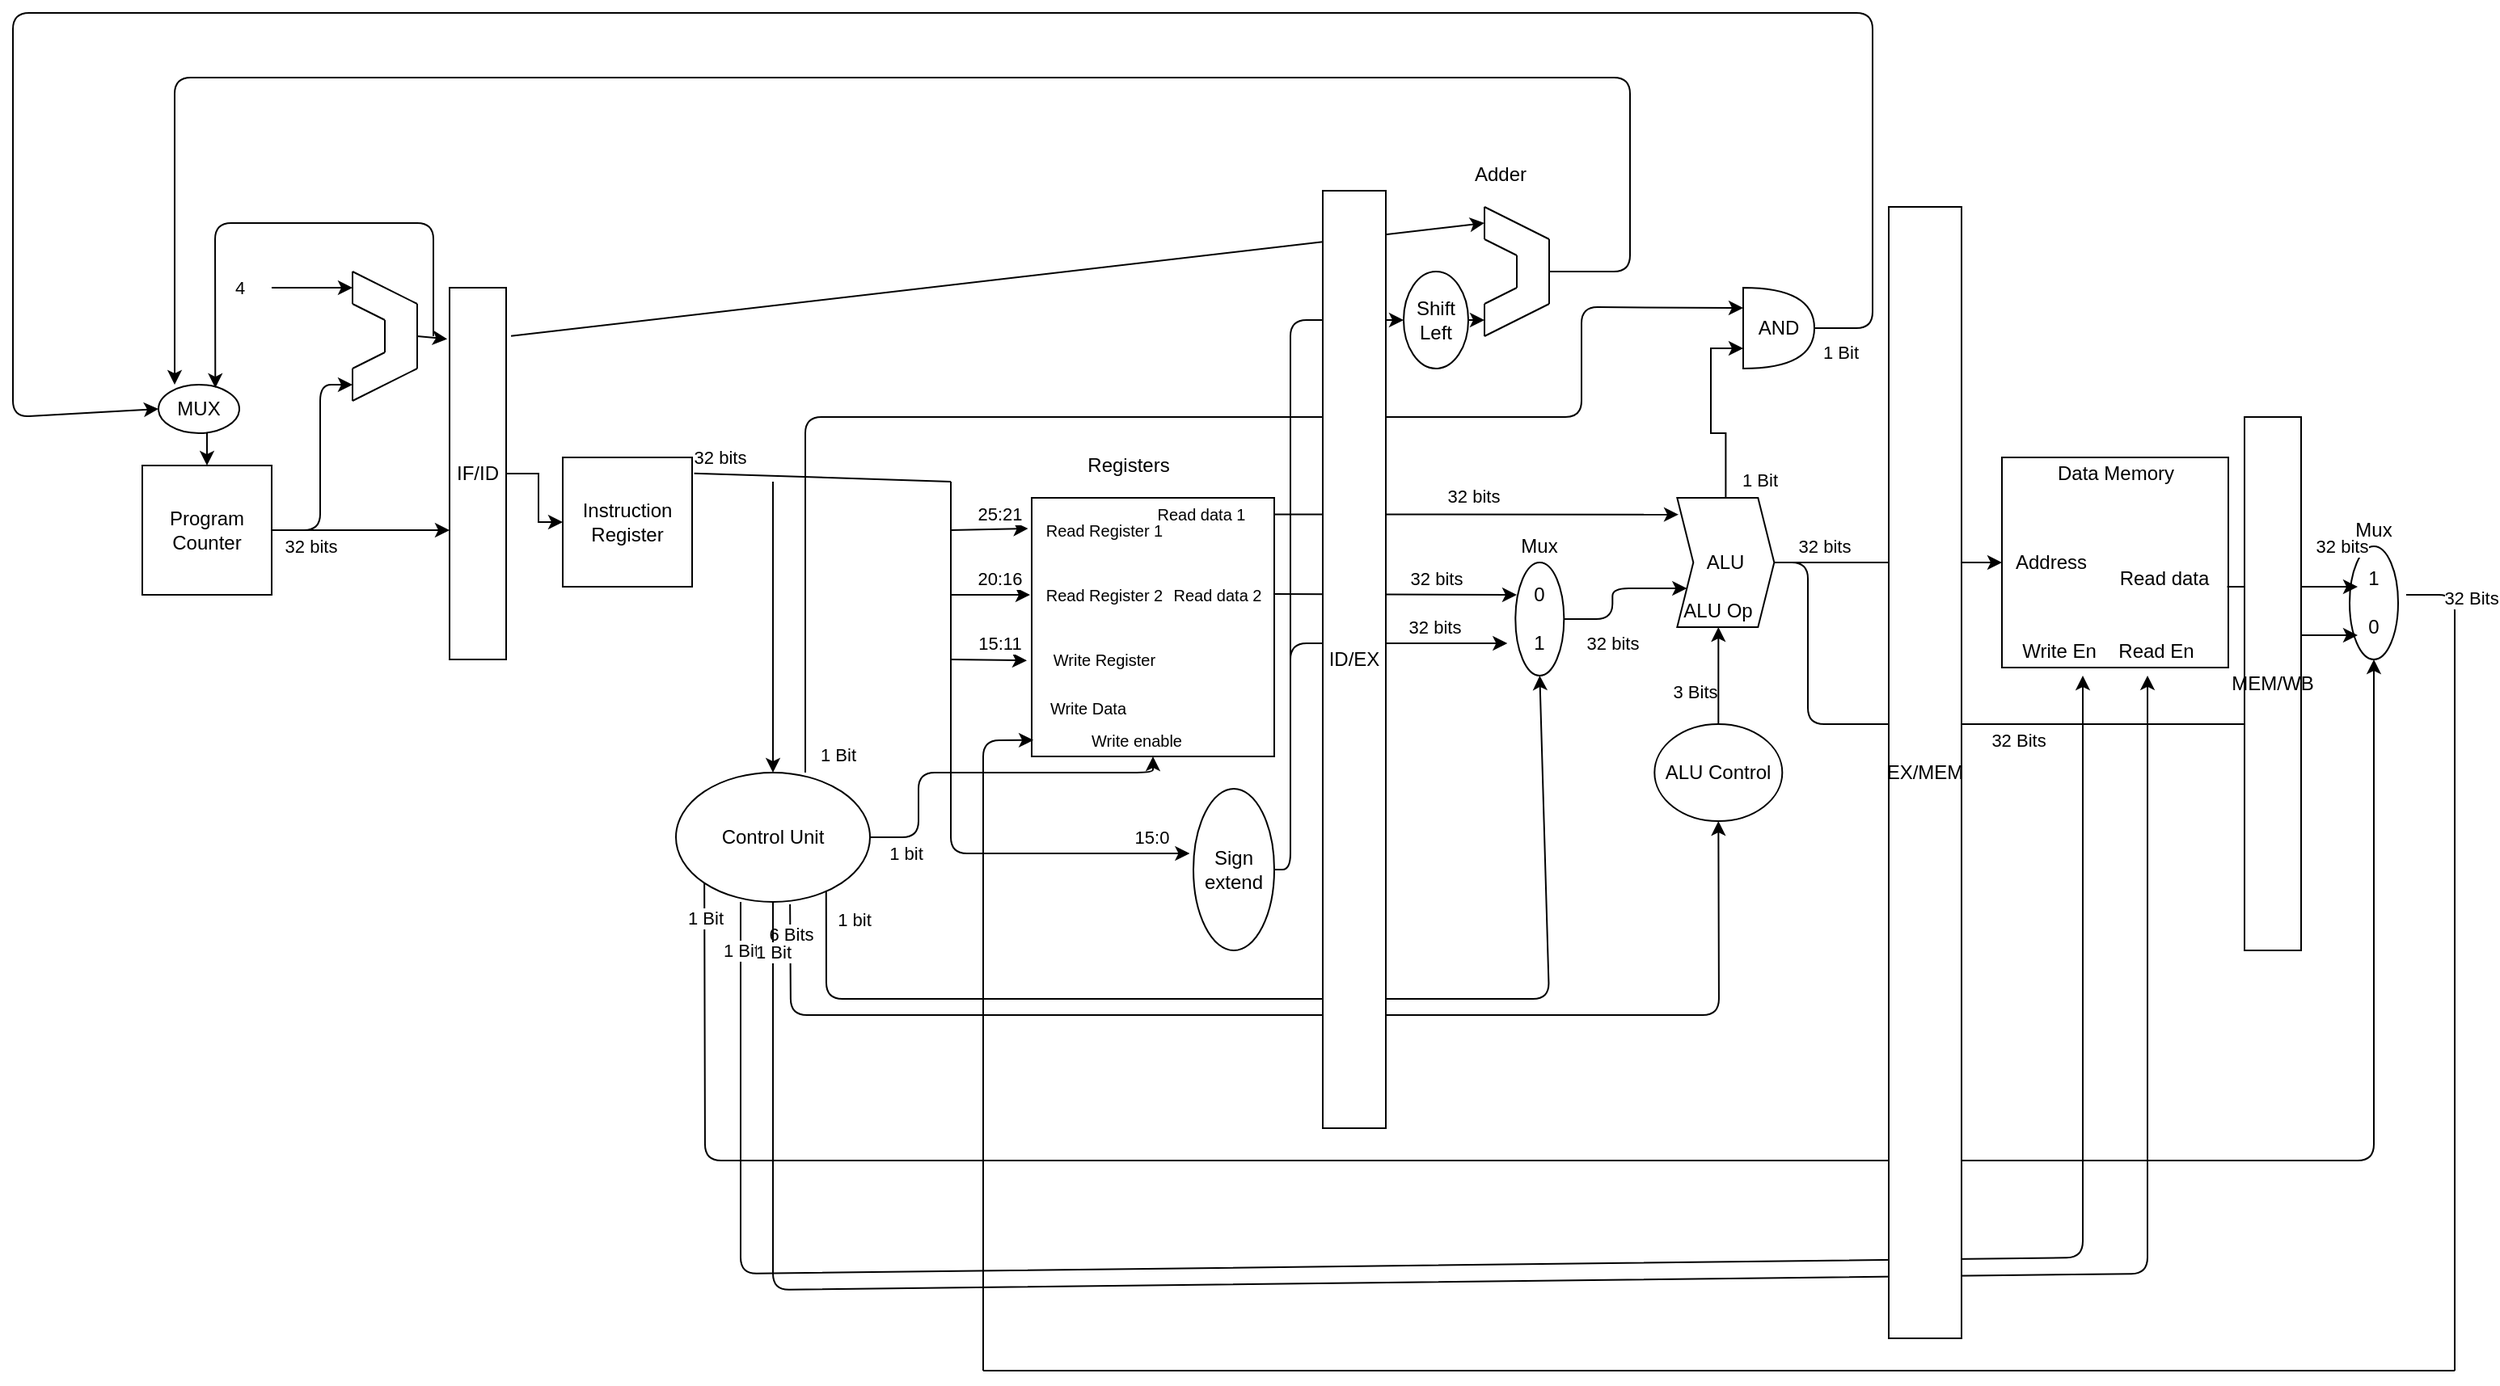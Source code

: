<mxfile version="14.5.1" type="device"><diagram id="SVr4sR4h1W709QfAQ_tH" name="Page-1"><mxGraphModel dx="896" dy="1511" grid="1" gridSize="10" guides="1" tooltips="1" connect="1" arrows="1" fold="1" page="1" pageScale="1" pageWidth="850" pageHeight="1100" math="0" shadow="0"><root><mxCell id="0"/><mxCell id="1" parent="0"/><mxCell id="RDFPD7hNgDQQlRQC7avV-3" value="" style="edgeStyle=orthogonalEdgeStyle;rounded=0;orthogonalLoop=1;jettySize=auto;html=1;" parent="1" source="RDFPD7hNgDQQlRQC7avV-1" edge="1"><mxGeometry relative="1" as="geometry"><mxPoint x="350" y="200" as="targetPoint"/></mxGeometry></mxCell><mxCell id="RDFPD7hNgDQQlRQC7avV-1" value="Program Counter" style="whiteSpace=wrap;html=1;aspect=fixed;" parent="1" vertex="1"><mxGeometry x="160" y="160" width="80" height="80" as="geometry"/></mxCell><mxCell id="RDFPD7hNgDQQlRQC7avV-2" value="Instruction Register" style="whiteSpace=wrap;html=1;aspect=fixed;" parent="1" vertex="1"><mxGeometry x="420" y="155" width="80" height="80" as="geometry"/></mxCell><mxCell id="RDFPD7hNgDQQlRQC7avV-17" value="" style="endArrow=classic;html=1;" parent="1" edge="1"><mxGeometry width="50" height="50" relative="1" as="geometry"><mxPoint x="240" y="200" as="sourcePoint"/><mxPoint x="290" y="110" as="targetPoint"/><Array as="points"><mxPoint x="270" y="200"/><mxPoint x="270" y="110"/></Array></mxGeometry></mxCell><mxCell id="RDFPD7hNgDQQlRQC7avV-21" value="32 bits" style="edgeLabel;html=1;align=center;verticalAlign=middle;resizable=0;points=[];" parent="RDFPD7hNgDQQlRQC7avV-17" vertex="1" connectable="0"><mxGeometry x="-0.915" y="1" relative="1" as="geometry"><mxPoint x="18" y="11" as="offset"/></mxGeometry></mxCell><mxCell id="keg0ub4f-fQDS-XUtLPf-1" value="" style="rounded=0;whiteSpace=wrap;html=1;" parent="1" vertex="1"><mxGeometry x="710" y="180" width="150" height="160" as="geometry"/></mxCell><mxCell id="keg0ub4f-fQDS-XUtLPf-9" value="32 bits" style="endArrow=none;html=1;exitX=1.016;exitY=0.123;exitDx=0;exitDy=0;exitPerimeter=0;" parent="1" source="RDFPD7hNgDQQlRQC7avV-2" edge="1"><mxGeometry x="-0.802" y="10" width="50" height="50" relative="1" as="geometry"><mxPoint x="530" y="200" as="sourcePoint"/><mxPoint x="660" y="170" as="targetPoint"/><mxPoint as="offset"/></mxGeometry></mxCell><mxCell id="keg0ub4f-fQDS-XUtLPf-11" value="" style="endArrow=none;html=1;" parent="1" edge="1"><mxGeometry width="50" height="50" relative="1" as="geometry"><mxPoint x="660" y="280" as="sourcePoint"/><mxPoint x="660" y="170" as="targetPoint"/></mxGeometry></mxCell><mxCell id="keg0ub4f-fQDS-XUtLPf-12" value="25:21" style="endArrow=classic;html=1;entryX=-0.015;entryY=0.119;entryDx=0;entryDy=0;entryPerimeter=0;" parent="1" target="keg0ub4f-fQDS-XUtLPf-1" edge="1"><mxGeometry x="0.253" y="9" width="50" height="50" relative="1" as="geometry"><mxPoint x="660" y="200" as="sourcePoint"/><mxPoint x="790" y="180" as="targetPoint"/><mxPoint as="offset"/></mxGeometry></mxCell><mxCell id="keg0ub4f-fQDS-XUtLPf-13" value="20:16" style="endArrow=classic;html=1;" parent="1" edge="1"><mxGeometry x="0.225" y="10" width="50" height="50" relative="1" as="geometry"><mxPoint x="660" y="240" as="sourcePoint"/><mxPoint x="709" y="240" as="targetPoint"/><Array as="points"/><mxPoint as="offset"/></mxGeometry></mxCell><mxCell id="keg0ub4f-fQDS-XUtLPf-14" value="15:11" style="endArrow=classic;html=1;entryX=-0.02;entryY=0.629;entryDx=0;entryDy=0;entryPerimeter=0;" parent="1" target="keg0ub4f-fQDS-XUtLPf-1" edge="1"><mxGeometry x="0.255" y="10" width="50" height="50" relative="1" as="geometry"><mxPoint x="660" y="280" as="sourcePoint"/><mxPoint x="719" y="250" as="targetPoint"/><Array as="points"/><mxPoint as="offset"/></mxGeometry></mxCell><mxCell id="keg0ub4f-fQDS-XUtLPf-15" value="" style="endArrow=classic;html=1;" parent="1" edge="1"><mxGeometry width="50" height="50" relative="1" as="geometry"><mxPoint x="550" y="170" as="sourcePoint"/><mxPoint x="550" y="350" as="targetPoint"/></mxGeometry></mxCell><mxCell id="keg0ub4f-fQDS-XUtLPf-16" value="Control Unit" style="ellipse;whiteSpace=wrap;html=1;" parent="1" vertex="1"><mxGeometry x="490" y="350" width="120" height="80" as="geometry"/></mxCell><mxCell id="keg0ub4f-fQDS-XUtLPf-19" value="&lt;font style=&quot;font-size: 10px&quot;&gt;Read Register 1&lt;/font&gt;" style="text;html=1;strokeColor=none;fillColor=none;align=center;verticalAlign=middle;whiteSpace=wrap;rounded=0;" parent="1" vertex="1"><mxGeometry x="710" y="190" width="90" height="20" as="geometry"/></mxCell><mxCell id="keg0ub4f-fQDS-XUtLPf-20" value="&lt;font style=&quot;font-size: 10px&quot;&gt;Read Register 2&lt;/font&gt;" style="text;html=1;strokeColor=none;fillColor=none;align=center;verticalAlign=middle;whiteSpace=wrap;rounded=0;" parent="1" vertex="1"><mxGeometry x="710" y="230" width="90" height="20" as="geometry"/></mxCell><mxCell id="keg0ub4f-fQDS-XUtLPf-21" value="Registers" style="text;html=1;strokeColor=none;fillColor=none;align=center;verticalAlign=middle;whiteSpace=wrap;rounded=0;" parent="1" vertex="1"><mxGeometry x="725" y="150" width="90" height="20" as="geometry"/></mxCell><mxCell id="keg0ub4f-fQDS-XUtLPf-22" value="&lt;font style=&quot;font-size: 10px&quot;&gt;Write Register&lt;/font&gt;" style="text;html=1;strokeColor=none;fillColor=none;align=center;verticalAlign=middle;whiteSpace=wrap;rounded=0;" parent="1" vertex="1"><mxGeometry x="710" y="270" width="90" height="20" as="geometry"/></mxCell><mxCell id="keg0ub4f-fQDS-XUtLPf-24" value="Sign extend" style="ellipse;whiteSpace=wrap;html=1;" parent="1" vertex="1"><mxGeometry x="810" y="360" width="50" height="100" as="geometry"/></mxCell><mxCell id="keg0ub4f-fQDS-XUtLPf-25" value="15:0" style="endArrow=classic;html=1;entryX=-0.046;entryY=0.4;entryDx=0;entryDy=0;entryPerimeter=0;" parent="1" target="keg0ub4f-fQDS-XUtLPf-24" edge="1"><mxGeometry x="0.821" y="10" width="50" height="50" relative="1" as="geometry"><mxPoint x="660" y="280" as="sourcePoint"/><mxPoint x="720" y="390" as="targetPoint"/><Array as="points"><mxPoint x="660" y="400"/></Array><mxPoint as="offset"/></mxGeometry></mxCell><mxCell id="keg0ub4f-fQDS-XUtLPf-27" value="" style="ellipse;whiteSpace=wrap;html=1;" parent="1" vertex="1"><mxGeometry x="1009.16" y="220" width="30" height="70" as="geometry"/></mxCell><mxCell id="keg0ub4f-fQDS-XUtLPf-29" value="32 bits" style="endArrow=classic;html=1;exitX=1;exitY=0.5;exitDx=0;exitDy=0;entryX=0;entryY=0.5;entryDx=0;entryDy=0;" parent="1" source="keg0ub4f-fQDS-XUtLPf-24" target="keg0ub4f-fQDS-XUtLPf-30" edge="1"><mxGeometry x="0.677" y="10" width="50" height="50" relative="1" as="geometry"><mxPoint x="870" y="400" as="sourcePoint"/><mxPoint x="930" y="270" as="targetPoint"/><Array as="points"><mxPoint x="870" y="410"/><mxPoint x="870" y="270"/></Array><mxPoint as="offset"/></mxGeometry></mxCell><mxCell id="keg0ub4f-fQDS-XUtLPf-30" value="1" style="text;html=1;strokeColor=none;fillColor=none;align=center;verticalAlign=middle;whiteSpace=wrap;rounded=0;" parent="1" vertex="1"><mxGeometry x="1004.16" y="260" width="40" height="20" as="geometry"/></mxCell><mxCell id="keg0ub4f-fQDS-XUtLPf-32" value="0" style="text;html=1;strokeColor=none;fillColor=none;align=center;verticalAlign=middle;whiteSpace=wrap;rounded=0;" parent="1" vertex="1"><mxGeometry x="1004.16" y="230" width="40" height="20" as="geometry"/></mxCell><mxCell id="keg0ub4f-fQDS-XUtLPf-33" value="Mux" style="text;html=1;strokeColor=none;fillColor=none;align=center;verticalAlign=middle;whiteSpace=wrap;rounded=0;" parent="1" vertex="1"><mxGeometry x="1004.16" y="200" width="40" height="20" as="geometry"/></mxCell><mxCell id="keg0ub4f-fQDS-XUtLPf-35" value="&lt;font style=&quot;font-size: 10px&quot;&gt;Write Data&lt;/font&gt;" style="text;html=1;strokeColor=none;fillColor=none;align=center;verticalAlign=middle;whiteSpace=wrap;rounded=0;" parent="1" vertex="1"><mxGeometry x="700" y="300" width="90" height="20" as="geometry"/></mxCell><mxCell id="keg0ub4f-fQDS-XUtLPf-36" value="1 bit" style="endArrow=classic;html=1;exitX=1;exitY=0.5;exitDx=0;exitDy=0;entryX=0.5;entryY=1;entryDx=0;entryDy=0;" parent="1" source="keg0ub4f-fQDS-XUtLPf-16" target="keg0ub4f-fQDS-XUtLPf-1" edge="1"><mxGeometry x="-0.809" y="-10" width="50" height="50" relative="1" as="geometry"><mxPoint x="610" y="500" as="sourcePoint"/><mxPoint x="660" y="450" as="targetPoint"/><Array as="points"><mxPoint x="640" y="390"/><mxPoint x="640" y="350"/><mxPoint x="785" y="350"/></Array><mxPoint as="offset"/></mxGeometry></mxCell><mxCell id="keg0ub4f-fQDS-XUtLPf-37" value="&lt;font style=&quot;font-size: 10px&quot;&gt;Write enable&lt;/font&gt;" style="text;html=1;strokeColor=none;fillColor=none;align=center;verticalAlign=middle;whiteSpace=wrap;rounded=0;" parent="1" vertex="1"><mxGeometry x="730" y="320" width="90" height="20" as="geometry"/></mxCell><mxCell id="d3TmzGqgVmGgssIbig9e-62" value="1 Bit" style="edgeStyle=orthogonalEdgeStyle;rounded=0;orthogonalLoop=1;jettySize=auto;html=1;entryX=0;entryY=0.75;entryDx=0;entryDy=0;entryPerimeter=0;" parent="1" source="keg0ub4f-fQDS-XUtLPf-38" target="d3TmzGqgVmGgssIbig9e-61" edge="1"><mxGeometry x="-0.836" y="-21" relative="1" as="geometry"><Array as="points"><mxPoint x="1139" y="140"/><mxPoint x="1130" y="140"/><mxPoint x="1130" y="88"/></Array><mxPoint y="-1" as="offset"/></mxGeometry></mxCell><mxCell id="keg0ub4f-fQDS-XUtLPf-38" value="ALU" style="shape=step;perimeter=stepPerimeter;whiteSpace=wrap;html=1;fixedSize=1;size=10;" parent="1" vertex="1"><mxGeometry x="1109.16" y="180" width="60" height="80" as="geometry"/></mxCell><mxCell id="keg0ub4f-fQDS-XUtLPf-39" value="32 bits" style="endArrow=classic;html=1;exitX=1;exitY=0.5;exitDx=0;exitDy=0;entryX=0;entryY=0.75;entryDx=0;entryDy=0;" parent="1" source="keg0ub4f-fQDS-XUtLPf-27" target="keg0ub4f-fQDS-XUtLPf-38" edge="1"><mxGeometry x="-0.368" y="-15" width="50" height="50" relative="1" as="geometry"><mxPoint x="1049.16" y="350" as="sourcePoint"/><mxPoint x="1099.16" y="300" as="targetPoint"/><Array as="points"><mxPoint x="1069.16" y="255"/><mxPoint x="1069.16" y="236"/></Array><mxPoint x="-15" y="15" as="offset"/></mxGeometry></mxCell><mxCell id="keg0ub4f-fQDS-XUtLPf-40" value="32 bits" style="endArrow=classic;html=1;exitX=1.002;exitY=0.064;exitDx=0;exitDy=0;exitPerimeter=0;entryX=0.014;entryY=0.129;entryDx=0;entryDy=0;entryPerimeter=0;" parent="1" source="keg0ub4f-fQDS-XUtLPf-1" target="keg0ub4f-fQDS-XUtLPf-38" edge="1"><mxGeometry x="-0.019" y="11" width="50" height="50" relative="1" as="geometry"><mxPoint x="912.28" y="191.36" as="sourcePoint"/><mxPoint x="1039.16" y="150" as="targetPoint"/><mxPoint as="offset"/></mxGeometry></mxCell><mxCell id="keg0ub4f-fQDS-XUtLPf-42" value="1 bit" style="endArrow=classic;html=1;entryX=0.5;entryY=1;entryDx=0;entryDy=0;exitX=0.774;exitY=0.918;exitDx=0;exitDy=0;exitPerimeter=0;" parent="1" source="keg0ub4f-fQDS-XUtLPf-16" target="keg0ub4f-fQDS-XUtLPf-27" edge="1"><mxGeometry x="-0.95" y="17" width="50" height="50" relative="1" as="geometry"><mxPoint x="560" y="530" as="sourcePoint"/><mxPoint x="610" y="480" as="targetPoint"/><Array as="points"><mxPoint x="583" y="490"/><mxPoint x="945" y="490"/><mxPoint x="1030" y="490"/></Array><mxPoint as="offset"/></mxGeometry></mxCell><mxCell id="keg0ub4f-fQDS-XUtLPf-43" value="32 bits" style="endArrow=classic;html=1;exitX=1.002;exitY=0.064;exitDx=0;exitDy=0;exitPerimeter=0;" parent="1" edge="1"><mxGeometry x="0.335" y="10" width="50" height="50" relative="1" as="geometry"><mxPoint x="859.46" y="239.5" as="sourcePoint"/><mxPoint x="1010" y="240" as="targetPoint"/><mxPoint as="offset"/></mxGeometry></mxCell><mxCell id="keg0ub4f-fQDS-XUtLPf-44" style="edgeStyle=orthogonalEdgeStyle;rounded=0;orthogonalLoop=1;jettySize=auto;html=1;exitX=0.5;exitY=1;exitDx=0;exitDy=0;" parent="1" source="keg0ub4f-fQDS-XUtLPf-22" target="keg0ub4f-fQDS-XUtLPf-22" edge="1"><mxGeometry relative="1" as="geometry"/></mxCell><mxCell id="keg0ub4f-fQDS-XUtLPf-45" value="&lt;font style=&quot;font-size: 10px&quot;&gt;Read data 1&lt;br&gt;&lt;/font&gt;" style="text;html=1;strokeColor=none;fillColor=none;align=center;verticalAlign=middle;whiteSpace=wrap;rounded=0;" parent="1" vertex="1"><mxGeometry x="770" y="180" width="90" height="20" as="geometry"/></mxCell><mxCell id="keg0ub4f-fQDS-XUtLPf-46" value="&lt;font style=&quot;font-size: 10px&quot;&gt;Read data 2&lt;br&gt;&lt;/font&gt;" style="text;html=1;strokeColor=none;fillColor=none;align=center;verticalAlign=middle;whiteSpace=wrap;rounded=0;" parent="1" vertex="1"><mxGeometry x="780" y="230" width="90" height="20" as="geometry"/></mxCell><mxCell id="keg0ub4f-fQDS-XUtLPf-47" value="ALU Op" style="text;html=1;strokeColor=none;fillColor=none;align=center;verticalAlign=middle;whiteSpace=wrap;rounded=0;" parent="1" vertex="1"><mxGeometry x="1109.16" y="240" width="51" height="20" as="geometry"/></mxCell><mxCell id="keg0ub4f-fQDS-XUtLPf-48" value="6 Bits" style="endArrow=classic;html=1;exitX=0.588;exitY=1.018;exitDx=0;exitDy=0;exitPerimeter=0;entryX=0.5;entryY=1;entryDx=0;entryDy=0;" parent="1" source="keg0ub4f-fQDS-XUtLPf-16" target="d3TmzGqgVmGgssIbig9e-59" edge="1"><mxGeometry x="-0.951" width="50" height="50" relative="1" as="geometry"><mxPoint x="500" y="520" as="sourcePoint"/><mxPoint x="1135" y="400" as="targetPoint"/><Array as="points"><mxPoint x="561" y="500"/><mxPoint x="1135" y="500"/></Array><mxPoint as="offset"/></mxGeometry></mxCell><mxCell id="8Smd1Z_FGX0ECVC7etG4-1" value="" style="rounded=0;whiteSpace=wrap;html=1;" parent="1" vertex="1"><mxGeometry x="1310" y="155" width="140" height="130" as="geometry"/></mxCell><mxCell id="8Smd1Z_FGX0ECVC7etG4-2" value="32 bits" style="endArrow=classic;html=1;entryX=0;entryY=0.5;entryDx=0;entryDy=0;" parent="1" target="8Smd1Z_FGX0ECVC7etG4-1" edge="1"><mxGeometry x="-0.692" y="10" width="50" height="50" relative="1" as="geometry"><mxPoint x="1180" y="220" as="sourcePoint"/><mxPoint x="1310" y="300" as="targetPoint"/><mxPoint as="offset"/></mxGeometry></mxCell><mxCell id="8Smd1Z_FGX0ECVC7etG4-3" value="" style="ellipse;whiteSpace=wrap;html=1;" parent="1" vertex="1"><mxGeometry x="1525" y="210" width="30" height="70" as="geometry"/></mxCell><mxCell id="8Smd1Z_FGX0ECVC7etG4-4" value="0" style="text;html=1;strokeColor=none;fillColor=none;align=center;verticalAlign=middle;whiteSpace=wrap;rounded=0;" parent="1" vertex="1"><mxGeometry x="1520" y="250" width="40" height="20" as="geometry"/></mxCell><mxCell id="8Smd1Z_FGX0ECVC7etG4-5" value="1" style="text;html=1;strokeColor=none;fillColor=none;align=center;verticalAlign=middle;whiteSpace=wrap;rounded=0;" parent="1" vertex="1"><mxGeometry x="1520" y="220" width="40" height="20" as="geometry"/></mxCell><mxCell id="8Smd1Z_FGX0ECVC7etG4-6" value="32 Bits" style="endArrow=classic;html=1;exitX=1;exitY=0.5;exitDx=0;exitDy=0;" parent="1" source="keg0ub4f-fQDS-XUtLPf-38" edge="1"><mxGeometry x="-0.028" y="-10" width="50" height="50" relative="1" as="geometry"><mxPoint x="1190" y="320" as="sourcePoint"/><mxPoint x="1530" y="265" as="targetPoint"/><Array as="points"><mxPoint x="1190" y="220"/><mxPoint x="1190" y="320"/><mxPoint x="1480" y="320"/><mxPoint x="1480" y="265"/></Array><mxPoint as="offset"/></mxGeometry></mxCell><mxCell id="8Smd1Z_FGX0ECVC7etG4-7" value="32 bits" style="endArrow=classic;html=1;exitX=0.995;exitY=0.615;exitDx=0;exitDy=0;exitPerimeter=0;" parent="1" source="8Smd1Z_FGX0ECVC7etG4-1" edge="1"><mxGeometry x="0.752" y="25" width="50" height="50" relative="1" as="geometry"><mxPoint x="1455" y="235" as="sourcePoint"/><mxPoint x="1530" y="235" as="targetPoint"/><mxPoint as="offset"/></mxGeometry></mxCell><mxCell id="8Smd1Z_FGX0ECVC7etG4-8" value="Address" style="text;html=1;resizable=0;autosize=1;align=center;verticalAlign=middle;points=[];fillColor=none;strokeColor=none;rounded=0;" parent="1" vertex="1"><mxGeometry x="1310" y="210" width="60" height="20" as="geometry"/></mxCell><mxCell id="8Smd1Z_FGX0ECVC7etG4-9" value="Data Memory" style="text;html=1;resizable=0;autosize=1;align=center;verticalAlign=middle;points=[];fillColor=none;strokeColor=none;rounded=0;" parent="1" vertex="1"><mxGeometry x="1335" y="155" width="90" height="20" as="geometry"/></mxCell><mxCell id="8Smd1Z_FGX0ECVC7etG4-10" value="Read data" style="text;html=1;resizable=0;autosize=1;align=center;verticalAlign=middle;points=[];fillColor=none;strokeColor=none;rounded=0;" parent="1" vertex="1"><mxGeometry x="1375" y="220" width="70" height="20" as="geometry"/></mxCell><mxCell id="8Smd1Z_FGX0ECVC7etG4-12" value="Mux" style="text;html=1;strokeColor=none;fillColor=none;align=center;verticalAlign=middle;whiteSpace=wrap;rounded=0;" parent="1" vertex="1"><mxGeometry x="1520" y="190" width="40" height="20" as="geometry"/></mxCell><mxCell id="8Smd1Z_FGX0ECVC7etG4-14" value="32 Bits" style="endArrow=none;html=1;" parent="1" edge="1"><mxGeometry x="-0.875" y="10" width="50" height="50" relative="1" as="geometry"><mxPoint x="1560" y="240" as="sourcePoint"/><mxPoint x="1590" y="720" as="targetPoint"/><Array as="points"><mxPoint x="1590" y="240"/></Array><mxPoint as="offset"/></mxGeometry></mxCell><mxCell id="d3TmzGqgVmGgssIbig9e-1" value="" style="endArrow=none;html=1;" parent="1" edge="1"><mxGeometry width="50" height="50" relative="1" as="geometry"><mxPoint x="680" y="720" as="sourcePoint"/><mxPoint x="1590" y="720" as="targetPoint"/></mxGeometry></mxCell><mxCell id="d3TmzGqgVmGgssIbig9e-2" value="" style="endArrow=classic;html=1;entryX=0.007;entryY=0.937;entryDx=0;entryDy=0;entryPerimeter=0;" parent="1" target="keg0ub4f-fQDS-XUtLPf-1" edge="1"><mxGeometry width="50" height="50" relative="1" as="geometry"><mxPoint x="680" y="720" as="sourcePoint"/><mxPoint x="690" y="320" as="targetPoint"/><Array as="points"><mxPoint x="680" y="330"/></Array></mxGeometry></mxCell><mxCell id="d3TmzGqgVmGgssIbig9e-4" value="Shift Left" style="ellipse;whiteSpace=wrap;html=1;" parent="1" vertex="1"><mxGeometry x="940" y="40" width="40" height="60" as="geometry"/></mxCell><mxCell id="d3TmzGqgVmGgssIbig9e-5" value="" style="endArrow=classic;html=1;entryX=0;entryY=0.5;entryDx=0;entryDy=0;" parent="1" target="d3TmzGqgVmGgssIbig9e-4" edge="1"><mxGeometry width="50" height="50" relative="1" as="geometry"><mxPoint x="870" y="280" as="sourcePoint"/><mxPoint x="910" y="89" as="targetPoint"/><Array as="points"><mxPoint x="870" y="70"/></Array></mxGeometry></mxCell><mxCell id="d3TmzGqgVmGgssIbig9e-43" value="" style="group" parent="1" vertex="1" connectable="0"><mxGeometry x="990" width="40" height="80" as="geometry"/></mxCell><mxCell id="d3TmzGqgVmGgssIbig9e-44" value="" style="endArrow=none;html=1;" parent="d3TmzGqgVmGgssIbig9e-43" edge="1"><mxGeometry width="50" height="50" relative="1" as="geometry"><mxPoint y="20" as="sourcePoint"/><mxPoint as="targetPoint"/></mxGeometry></mxCell><mxCell id="d3TmzGqgVmGgssIbig9e-45" value="" style="endArrow=none;html=1;" parent="d3TmzGqgVmGgssIbig9e-43" edge="1"><mxGeometry width="50" height="50" relative="1" as="geometry"><mxPoint y="80" as="sourcePoint"/><mxPoint y="60" as="targetPoint"/></mxGeometry></mxCell><mxCell id="d3TmzGqgVmGgssIbig9e-46" value="" style="endArrow=none;html=1;" parent="d3TmzGqgVmGgssIbig9e-43" edge="1"><mxGeometry width="50" height="50" relative="1" as="geometry"><mxPoint y="80" as="sourcePoint"/><mxPoint x="40" y="60" as="targetPoint"/></mxGeometry></mxCell><mxCell id="d3TmzGqgVmGgssIbig9e-47" value="" style="endArrow=none;html=1;" parent="d3TmzGqgVmGgssIbig9e-43" edge="1"><mxGeometry width="50" height="50" relative="1" as="geometry"><mxPoint as="sourcePoint"/><mxPoint x="40" y="20" as="targetPoint"/></mxGeometry></mxCell><mxCell id="d3TmzGqgVmGgssIbig9e-48" value="" style="endArrow=none;html=1;" parent="d3TmzGqgVmGgssIbig9e-43" edge="1"><mxGeometry width="50" height="50" relative="1" as="geometry"><mxPoint x="40" y="60" as="sourcePoint"/><mxPoint x="40" y="20" as="targetPoint"/></mxGeometry></mxCell><mxCell id="d3TmzGqgVmGgssIbig9e-49" value="" style="endArrow=none;html=1;" parent="d3TmzGqgVmGgssIbig9e-43" edge="1"><mxGeometry width="50" height="50" relative="1" as="geometry"><mxPoint y="60" as="sourcePoint"/><mxPoint x="20" y="50" as="targetPoint"/></mxGeometry></mxCell><mxCell id="d3TmzGqgVmGgssIbig9e-50" value="" style="endArrow=none;html=1;" parent="d3TmzGqgVmGgssIbig9e-43" edge="1"><mxGeometry width="50" height="50" relative="1" as="geometry"><mxPoint x="20" y="30" as="sourcePoint"/><mxPoint y="20" as="targetPoint"/></mxGeometry></mxCell><mxCell id="d3TmzGqgVmGgssIbig9e-51" value="" style="endArrow=none;html=1;" parent="d3TmzGqgVmGgssIbig9e-43" edge="1"><mxGeometry width="50" height="50" relative="1" as="geometry"><mxPoint x="20" y="50" as="sourcePoint"/><mxPoint x="20" y="30" as="targetPoint"/></mxGeometry></mxCell><mxCell id="d3TmzGqgVmGgssIbig9e-52" value="" style="endArrow=classic;html=1;exitX=1;exitY=0.5;exitDx=0;exitDy=0;" parent="1" source="d3TmzGqgVmGgssIbig9e-4" edge="1"><mxGeometry width="50" height="50" relative="1" as="geometry"><mxPoint x="970" y="150" as="sourcePoint"/><mxPoint x="990" y="70" as="targetPoint"/></mxGeometry></mxCell><mxCell id="d3TmzGqgVmGgssIbig9e-53" value="" style="endArrow=classic;html=1;exitX=1.086;exitY=0.13;exitDx=0;exitDy=0;exitPerimeter=0;" parent="1" edge="1" source="C8vuiPEXw2SXAJq8kols-2"><mxGeometry width="50" height="50" relative="1" as="geometry"><mxPoint x="540" y="20" as="sourcePoint"/><mxPoint x="990" y="10" as="targetPoint"/></mxGeometry></mxCell><mxCell id="d3TmzGqgVmGgssIbig9e-54" value="Adder" style="text;html=1;strokeColor=none;fillColor=none;align=center;verticalAlign=middle;whiteSpace=wrap;rounded=0;" parent="1" vertex="1"><mxGeometry x="980" y="-30" width="40" height="20" as="geometry"/></mxCell><mxCell id="d3TmzGqgVmGgssIbig9e-55" value="" style="endArrow=classic;html=1;" parent="1" edge="1"><mxGeometry width="50" height="50" relative="1" as="geometry"><mxPoint x="1030" y="40" as="sourcePoint"/><mxPoint x="180" y="110" as="targetPoint"/><Array as="points"><mxPoint x="1080" y="40"/><mxPoint x="1080" y="-80"/><mxPoint x="180" y="-80"/></Array></mxGeometry></mxCell><mxCell id="d3TmzGqgVmGgssIbig9e-56" value="MUX" style="ellipse;whiteSpace=wrap;html=1;" parent="1" vertex="1"><mxGeometry x="170" y="110" width="50" height="30" as="geometry"/></mxCell><mxCell id="d3TmzGqgVmGgssIbig9e-57" value="" style="endArrow=classic;html=1;entryX=0.5;entryY=0;entryDx=0;entryDy=0;" parent="1" target="RDFPD7hNgDQQlRQC7avV-1" edge="1"><mxGeometry width="50" height="50" relative="1" as="geometry"><mxPoint x="200" y="140" as="sourcePoint"/><mxPoint x="130" y="110" as="targetPoint"/></mxGeometry></mxCell><mxCell id="d3TmzGqgVmGgssIbig9e-60" value="3 Bits" style="edgeStyle=orthogonalEdgeStyle;rounded=0;orthogonalLoop=1;jettySize=auto;html=1;" parent="1" source="d3TmzGqgVmGgssIbig9e-59" target="keg0ub4f-fQDS-XUtLPf-47" edge="1"><mxGeometry x="-0.333" y="15" relative="1" as="geometry"><mxPoint as="offset"/></mxGeometry></mxCell><mxCell id="d3TmzGqgVmGgssIbig9e-59" value="ALU Control" style="ellipse;whiteSpace=wrap;html=1;" parent="1" vertex="1"><mxGeometry x="1095.16" y="320" width="79" height="60" as="geometry"/></mxCell><mxCell id="d3TmzGqgVmGgssIbig9e-61" value="AND" style="shape=or;whiteSpace=wrap;html=1;" parent="1" vertex="1"><mxGeometry x="1150" y="50" width="44" height="50" as="geometry"/></mxCell><mxCell id="d3TmzGqgVmGgssIbig9e-63" value="1 Bit" style="endArrow=classic;html=1;entryX=0;entryY=0.25;entryDx=0;entryDy=0;entryPerimeter=0;" parent="1" target="d3TmzGqgVmGgssIbig9e-61" edge="1"><mxGeometry x="-0.977" y="-20" width="50" height="50" relative="1" as="geometry"><mxPoint x="570" y="350" as="sourcePoint"/><mxPoint x="1060" y="120" as="targetPoint"/><Array as="points"><mxPoint x="570" y="130"/><mxPoint x="1050" y="130"/><mxPoint x="1050" y="62"/></Array><mxPoint y="-1" as="offset"/></mxGeometry></mxCell><mxCell id="d3TmzGqgVmGgssIbig9e-64" value="1 Bit" style="endArrow=classic;html=1;exitX=1;exitY=0.5;exitDx=0;exitDy=0;exitPerimeter=0;entryX=0;entryY=0.5;entryDx=0;entryDy=0;" parent="1" source="d3TmzGqgVmGgssIbig9e-61" target="d3TmzGqgVmGgssIbig9e-56" edge="1"><mxGeometry x="-0.982" y="-15" width="50" height="50" relative="1" as="geometry"><mxPoint x="1240" y="100" as="sourcePoint"/><mxPoint x="80" y="120" as="targetPoint"/><Array as="points"><mxPoint x="1230" y="75"/><mxPoint x="1230" y="-120"/><mxPoint x="80" y="-120"/><mxPoint x="80" y="130"/></Array><mxPoint as="offset"/></mxGeometry></mxCell><mxCell id="d3TmzGqgVmGgssIbig9e-67" value="1 Bit" style="endArrow=classic;html=1;exitX=0;exitY=1;exitDx=0;exitDy=0;entryX=0.5;entryY=1;entryDx=0;entryDy=0;" parent="1" source="keg0ub4f-fQDS-XUtLPf-16" target="8Smd1Z_FGX0ECVC7etG4-3" edge="1"><mxGeometry x="-0.971" width="50" height="50" relative="1" as="geometry"><mxPoint x="470" y="550" as="sourcePoint"/><mxPoint x="1540" y="590" as="targetPoint"/><Array as="points"><mxPoint x="508" y="590"/><mxPoint x="1540" y="590"/></Array><mxPoint as="offset"/></mxGeometry></mxCell><mxCell id="d3TmzGqgVmGgssIbig9e-68" value="1 Bit" style="endArrow=classic;html=1;" parent="1" edge="1"><mxGeometry x="-0.958" width="50" height="50" relative="1" as="geometry"><mxPoint x="530" y="430" as="sourcePoint"/><mxPoint x="1360" y="290" as="targetPoint"/><Array as="points"><mxPoint x="530" y="660"/><mxPoint x="1360" y="650"/></Array><mxPoint as="offset"/></mxGeometry></mxCell><mxCell id="d3TmzGqgVmGgssIbig9e-69" value="Write En" style="text;html=1;resizable=0;autosize=1;align=center;verticalAlign=middle;points=[];fillColor=none;strokeColor=none;rounded=0;" parent="1" vertex="1"><mxGeometry x="1315" y="265" width="60" height="20" as="geometry"/></mxCell><mxCell id="d3TmzGqgVmGgssIbig9e-70" value="1 Bit" style="endArrow=classic;html=1;exitX=0.5;exitY=1;exitDx=0;exitDy=0;entryX=0.643;entryY=1.038;entryDx=0;entryDy=0;entryPerimeter=0;" parent="1" source="keg0ub4f-fQDS-XUtLPf-16" target="8Smd1Z_FGX0ECVC7etG4-1" edge="1"><mxGeometry x="-0.958" width="50" height="50" relative="1" as="geometry"><mxPoint x="540" y="440" as="sourcePoint"/><mxPoint x="1370" y="300" as="targetPoint"/><Array as="points"><mxPoint x="550" y="670"/><mxPoint x="1400" y="660"/></Array><mxPoint as="offset"/></mxGeometry></mxCell><mxCell id="d3TmzGqgVmGgssIbig9e-71" value="Read En" style="text;html=1;resizable=0;autosize=1;align=center;verticalAlign=middle;points=[];fillColor=none;strokeColor=none;rounded=0;" parent="1" vertex="1"><mxGeometry x="1375" y="265" width="60" height="20" as="geometry"/></mxCell><mxCell id="C8vuiPEXw2SXAJq8kols-1" value="" style="group" vertex="1" connectable="0" parent="1"><mxGeometry x="240" y="40" width="90" height="80" as="geometry"/></mxCell><mxCell id="RDFPD7hNgDQQlRQC7avV-18" value="4" style="endArrow=classic;html=1;" parent="C8vuiPEXw2SXAJq8kols-1" edge="1"><mxGeometry x="-1" y="-20" width="50" height="50" relative="1" as="geometry"><mxPoint y="10" as="sourcePoint"/><mxPoint x="50" y="10" as="targetPoint"/><mxPoint x="-20" y="-20" as="offset"/></mxGeometry></mxCell><mxCell id="d3TmzGqgVmGgssIbig9e-6" value="" style="group" parent="C8vuiPEXw2SXAJq8kols-1" vertex="1" connectable="0"><mxGeometry x="50" width="40" height="80" as="geometry"/></mxCell><mxCell id="RDFPD7hNgDQQlRQC7avV-9" value="" style="endArrow=none;html=1;" parent="d3TmzGqgVmGgssIbig9e-6" edge="1"><mxGeometry width="50" height="50" relative="1" as="geometry"><mxPoint y="20" as="sourcePoint"/><mxPoint as="targetPoint"/></mxGeometry></mxCell><mxCell id="RDFPD7hNgDQQlRQC7avV-10" value="" style="endArrow=none;html=1;" parent="d3TmzGqgVmGgssIbig9e-6" edge="1"><mxGeometry width="50" height="50" relative="1" as="geometry"><mxPoint y="80" as="sourcePoint"/><mxPoint y="60" as="targetPoint"/></mxGeometry></mxCell><mxCell id="RDFPD7hNgDQQlRQC7avV-11" value="" style="endArrow=none;html=1;" parent="d3TmzGqgVmGgssIbig9e-6" edge="1"><mxGeometry width="50" height="50" relative="1" as="geometry"><mxPoint y="80" as="sourcePoint"/><mxPoint x="40" y="60" as="targetPoint"/></mxGeometry></mxCell><mxCell id="RDFPD7hNgDQQlRQC7avV-12" value="" style="endArrow=none;html=1;" parent="d3TmzGqgVmGgssIbig9e-6" edge="1"><mxGeometry width="50" height="50" relative="1" as="geometry"><mxPoint as="sourcePoint"/><mxPoint x="40" y="20" as="targetPoint"/></mxGeometry></mxCell><mxCell id="RDFPD7hNgDQQlRQC7avV-13" value="" style="endArrow=none;html=1;" parent="d3TmzGqgVmGgssIbig9e-6" edge="1"><mxGeometry width="50" height="50" relative="1" as="geometry"><mxPoint x="40" y="60" as="sourcePoint"/><mxPoint x="40" y="20" as="targetPoint"/></mxGeometry></mxCell><mxCell id="RDFPD7hNgDQQlRQC7avV-14" value="" style="endArrow=none;html=1;" parent="d3TmzGqgVmGgssIbig9e-6" edge="1"><mxGeometry width="50" height="50" relative="1" as="geometry"><mxPoint y="60" as="sourcePoint"/><mxPoint x="20" y="50" as="targetPoint"/></mxGeometry></mxCell><mxCell id="RDFPD7hNgDQQlRQC7avV-15" value="" style="endArrow=none;html=1;" parent="d3TmzGqgVmGgssIbig9e-6" edge="1"><mxGeometry width="50" height="50" relative="1" as="geometry"><mxPoint x="20" y="30" as="sourcePoint"/><mxPoint y="20" as="targetPoint"/></mxGeometry></mxCell><mxCell id="RDFPD7hNgDQQlRQC7avV-16" value="" style="endArrow=none;html=1;" parent="d3TmzGqgVmGgssIbig9e-6" edge="1"><mxGeometry width="50" height="50" relative="1" as="geometry"><mxPoint x="20" y="50" as="sourcePoint"/><mxPoint x="20" y="30" as="targetPoint"/></mxGeometry></mxCell><mxCell id="C8vuiPEXw2SXAJq8kols-5" value="" style="edgeStyle=orthogonalEdgeStyle;rounded=0;orthogonalLoop=1;jettySize=auto;html=1;" edge="1" parent="1" source="C8vuiPEXw2SXAJq8kols-2" target="RDFPD7hNgDQQlRQC7avV-2"><mxGeometry relative="1" as="geometry"/></mxCell><mxCell id="C8vuiPEXw2SXAJq8kols-2" value="IF/ID" style="rounded=0;whiteSpace=wrap;html=1;" vertex="1" parent="1"><mxGeometry x="350" y="50" width="35" height="230" as="geometry"/></mxCell><mxCell id="C8vuiPEXw2SXAJq8kols-3" value="" style="endArrow=classic;html=1;entryX=-0.041;entryY=0.138;entryDx=0;entryDy=0;entryPerimeter=0;" edge="1" parent="1" target="C8vuiPEXw2SXAJq8kols-2"><mxGeometry width="50" height="50" relative="1" as="geometry"><mxPoint x="330" y="80" as="sourcePoint"/><mxPoint x="350" y="140" as="targetPoint"/></mxGeometry></mxCell><mxCell id="C8vuiPEXw2SXAJq8kols-4" value="" style="endArrow=classic;html=1;entryX=0.703;entryY=0.067;entryDx=0;entryDy=0;entryPerimeter=0;" edge="1" parent="1" target="d3TmzGqgVmGgssIbig9e-56"><mxGeometry width="50" height="50" relative="1" as="geometry"><mxPoint x="340" y="80" as="sourcePoint"/><mxPoint x="210" y="10" as="targetPoint"/><Array as="points"><mxPoint x="340" y="10"/><mxPoint x="205" y="10"/></Array></mxGeometry></mxCell><mxCell id="C8vuiPEXw2SXAJq8kols-10" value="ID/EX" style="rounded=0;whiteSpace=wrap;html=1;" vertex="1" parent="1"><mxGeometry x="890" y="-10" width="39" height="580" as="geometry"/></mxCell><mxCell id="C8vuiPEXw2SXAJq8kols-13" value="EX/MEM" style="rounded=0;whiteSpace=wrap;html=1;" vertex="1" parent="1"><mxGeometry x="1240" width="45" height="700" as="geometry"/></mxCell><mxCell id="C8vuiPEXw2SXAJq8kols-15" value="MEM/WB" style="rounded=0;whiteSpace=wrap;html=1;" vertex="1" parent="1"><mxGeometry x="1460" y="130" width="35" height="330" as="geometry"/></mxCell></root></mxGraphModel></diagram></mxfile>